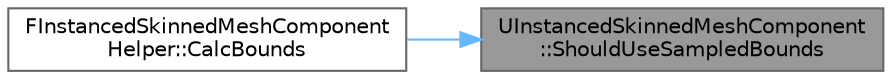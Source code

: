 digraph "UInstancedSkinnedMeshComponent::ShouldUseSampledBounds"
{
 // INTERACTIVE_SVG=YES
 // LATEX_PDF_SIZE
  bgcolor="transparent";
  edge [fontname=Helvetica,fontsize=10,labelfontname=Helvetica,labelfontsize=10];
  node [fontname=Helvetica,fontsize=10,shape=box,height=0.2,width=0.4];
  rankdir="RL";
  Node1 [id="Node000001",label="UInstancedSkinnedMeshComponent\l::ShouldUseSampledBounds",height=0.2,width=0.4,color="gray40", fillcolor="grey60", style="filled", fontcolor="black",tooltip=" "];
  Node1 -> Node2 [id="edge1_Node000001_Node000002",dir="back",color="steelblue1",style="solid",tooltip=" "];
  Node2 [id="Node000002",label="FInstancedSkinnedMeshComponent\lHelper::CalcBounds",height=0.2,width=0.4,color="grey40", fillcolor="white", style="filled",URL="$db/dc5/classFInstancedSkinnedMeshComponentHelper.html#aace207d021e8155a68666a2bb2497dbb",tooltip=" "];
}
